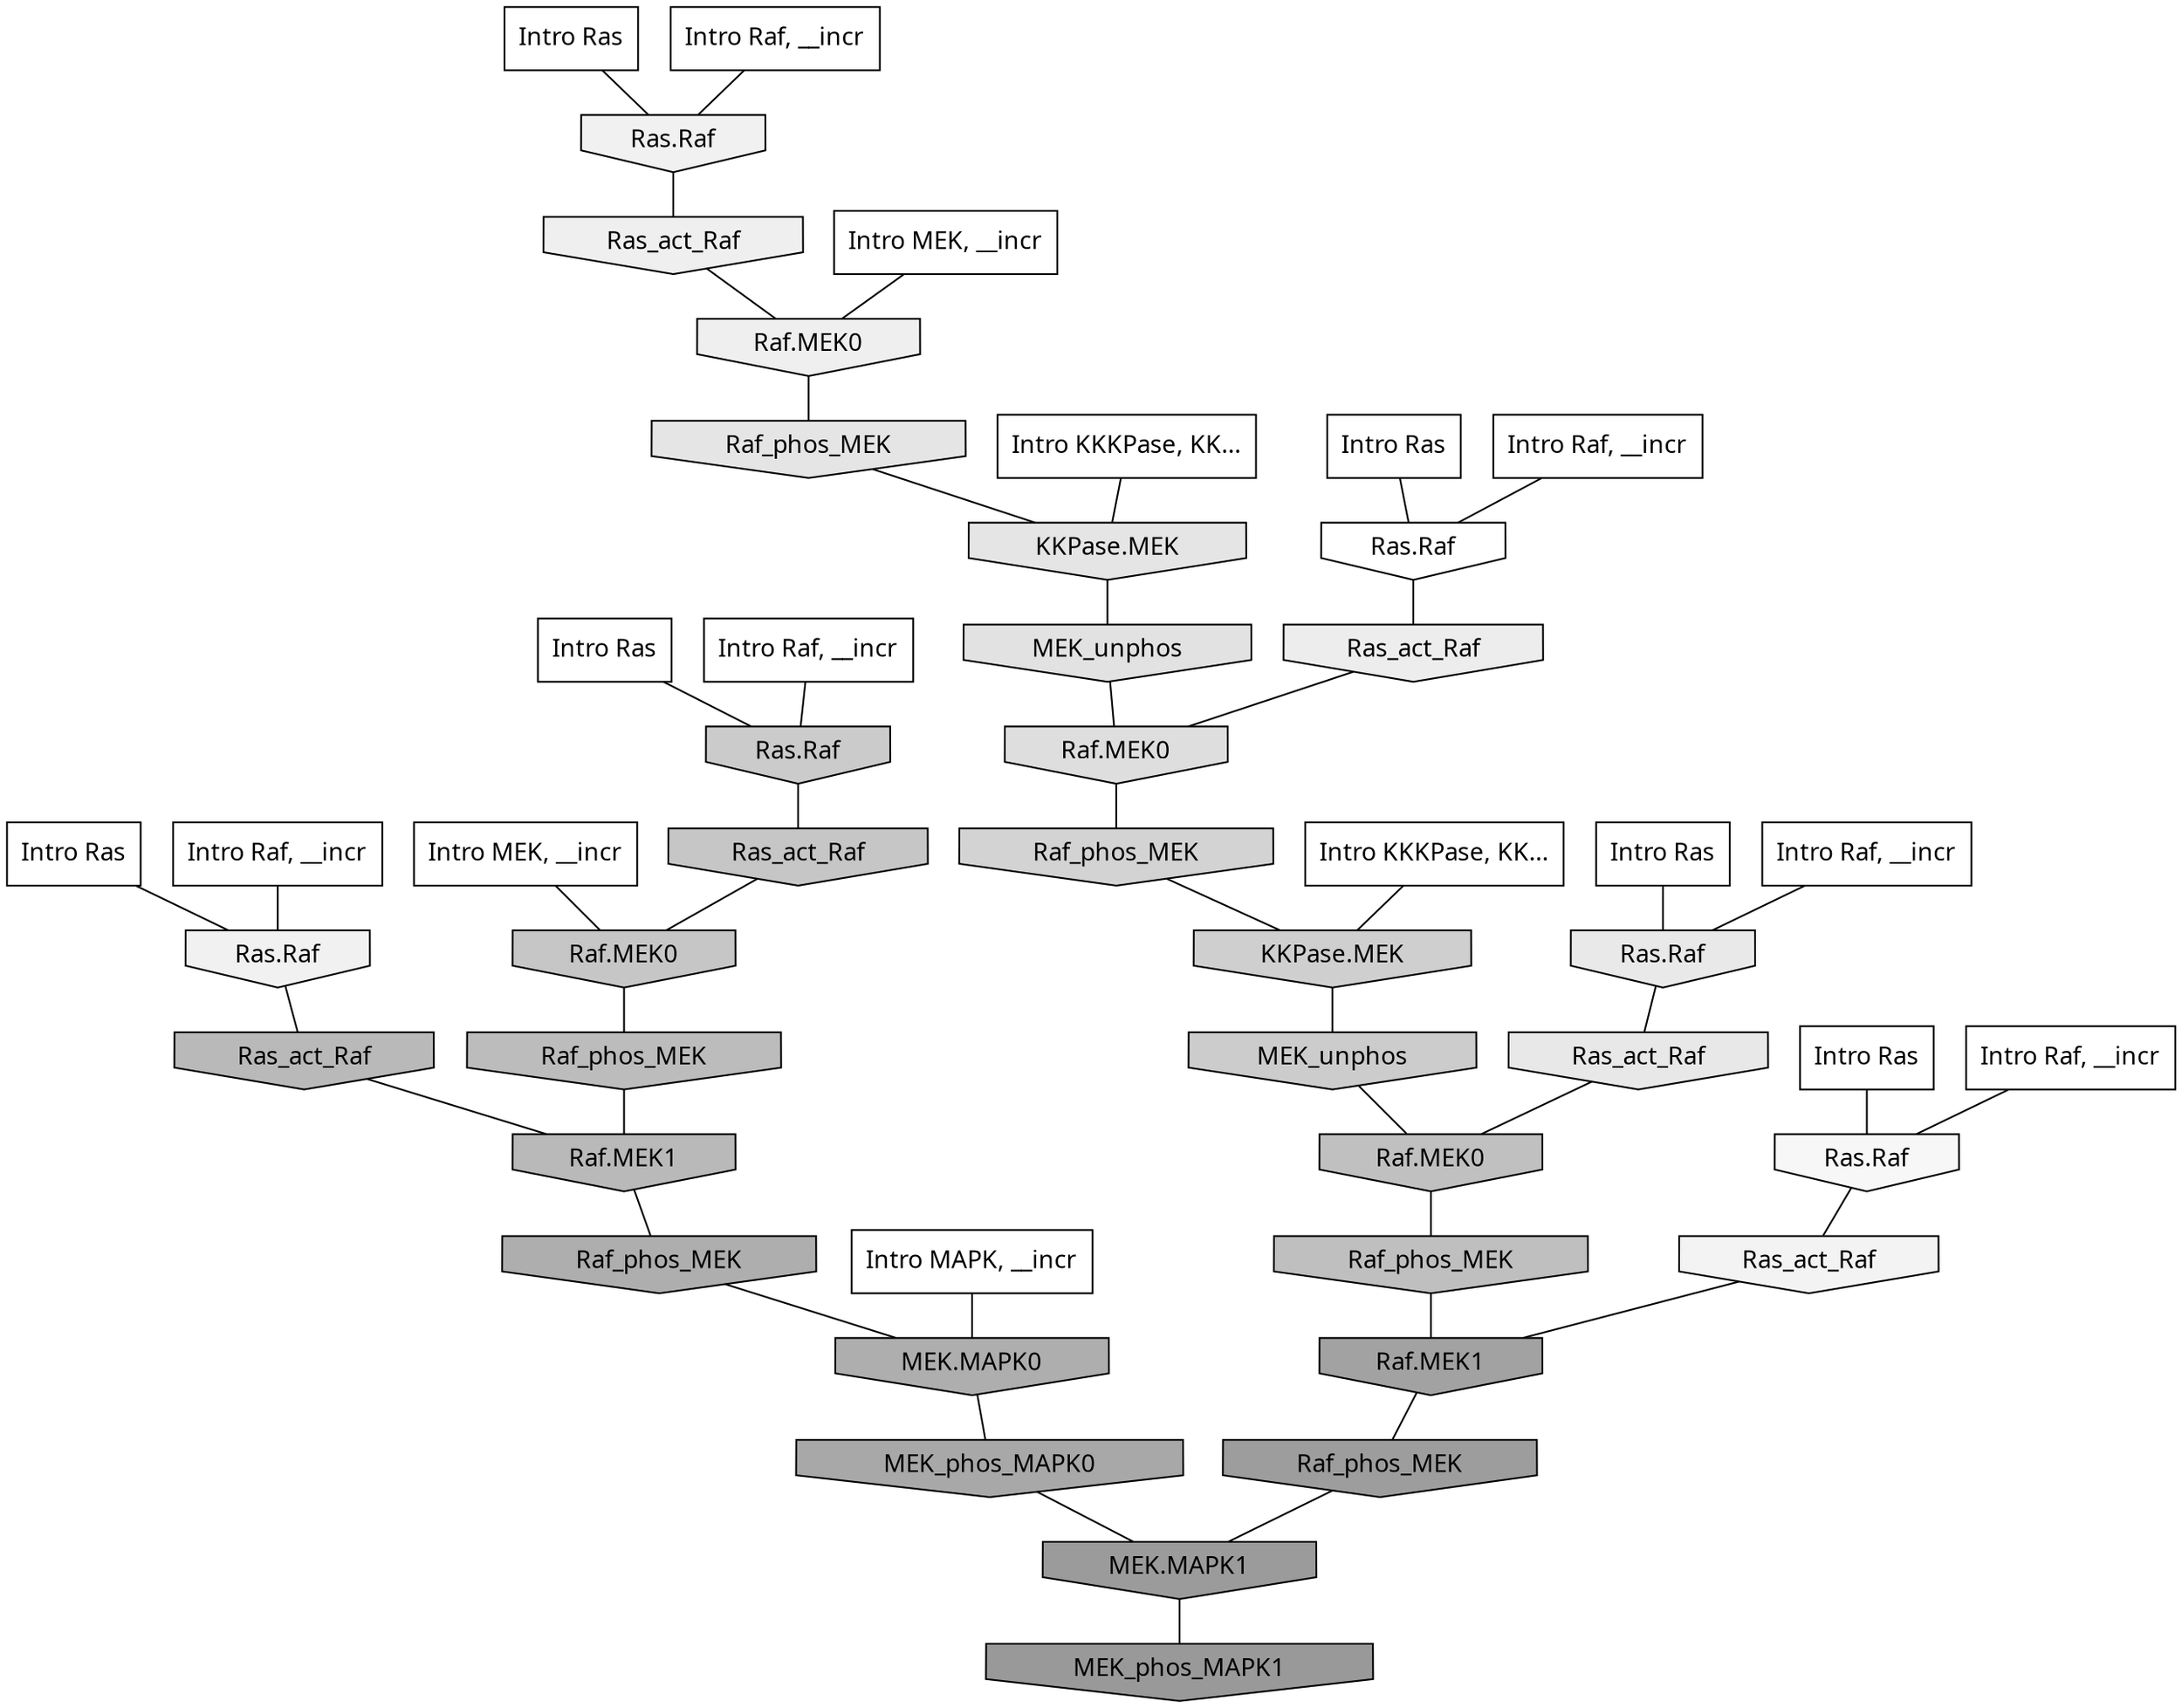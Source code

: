 digraph G{
  rankdir="TB";
  ranksep=0.30;
  node [fontname="CMU Serif"];
  edge [fontname="CMU Serif"];
  
  3 [label="Intro Ras", shape=rectangle, style=filled, fillcolor="0.000 0.000 1.000"]
  
  16 [label="Intro Ras", shape=rectangle, style=filled, fillcolor="0.000 0.000 1.000"]
  
  17 [label="Intro Ras", shape=rectangle, style=filled, fillcolor="0.000 0.000 1.000"]
  
  28 [label="Intro Ras", shape=rectangle, style=filled, fillcolor="0.000 0.000 1.000"]
  
  30 [label="Intro Ras", shape=rectangle, style=filled, fillcolor="0.000 0.000 1.000"]
  
  83 [label="Intro Ras", shape=rectangle, style=filled, fillcolor="0.000 0.000 1.000"]
  
  315 [label="Intro Raf, __incr", shape=rectangle, style=filled, fillcolor="0.000 0.000 1.000"]
  
  529 [label="Intro Raf, __incr", shape=rectangle, style=filled, fillcolor="0.000 0.000 1.000"]
  
  578 [label="Intro Raf, __incr", shape=rectangle, style=filled, fillcolor="0.000 0.000 1.000"]
  
  692 [label="Intro Raf, __incr", shape=rectangle, style=filled, fillcolor="0.000 0.000 1.000"]
  
  709 [label="Intro Raf, __incr", shape=rectangle, style=filled, fillcolor="0.000 0.000 1.000"]
  
  782 [label="Intro Raf, __incr", shape=rectangle, style=filled, fillcolor="0.000 0.000 1.000"]
  
  1340 [label="Intro MEK, __incr", shape=rectangle, style=filled, fillcolor="0.000 0.000 1.000"]
  
  1961 [label="Intro MEK, __incr", shape=rectangle, style=filled, fillcolor="0.000 0.000 1.000"]
  
  2354 [label="Intro MAPK, __incr", shape=rectangle, style=filled, fillcolor="0.000 0.000 1.000"]
  
  3104 [label="Intro KKKPase, KK...", shape=rectangle, style=filled, fillcolor="0.000 0.000 1.000"]
  
  3127 [label="Intro KKKPase, KK...", shape=rectangle, style=filled, fillcolor="0.000 0.000 1.000"]
  
  3247 [label="Ras.Raf", shape=invhouse, style=filled, fillcolor="0.000 0.000 1.000"]
  
  3511 [label="Ras.Raf", shape=invhouse, style=filled, fillcolor="0.000 0.000 0.966"]
  
  3631 [label="Ras_act_Raf", shape=invhouse, style=filled, fillcolor="0.000 0.000 0.953"]
  
  3709 [label="Ras.Raf", shape=invhouse, style=filled, fillcolor="0.000 0.000 0.944"]
  
  3748 [label="Ras.Raf", shape=invhouse, style=filled, fillcolor="0.000 0.000 0.942"]
  
  3832 [label="Ras_act_Raf", shape=invhouse, style=filled, fillcolor="0.000 0.000 0.935"]
  
  3835 [label="Raf.MEK0", shape=invhouse, style=filled, fillcolor="0.000 0.000 0.935"]
  
  3954 [label="Ras_act_Raf", shape=invhouse, style=filled, fillcolor="0.000 0.000 0.927"]
  
  4154 [label="Ras.Raf", shape=invhouse, style=filled, fillcolor="0.000 0.000 0.914"]
  
  4228 [label="Ras_act_Raf", shape=invhouse, style=filled, fillcolor="0.000 0.000 0.908"]
  
  4355 [label="Raf_phos_MEK", shape=invhouse, style=filled, fillcolor="0.000 0.000 0.898"]
  
  4386 [label="KKPase.MEK", shape=invhouse, style=filled, fillcolor="0.000 0.000 0.897"]
  
  4545 [label="MEK_unphos", shape=invhouse, style=filled, fillcolor="0.000 0.000 0.886"]
  
  4800 [label="Raf.MEK0", shape=invhouse, style=filled, fillcolor="0.000 0.000 0.871"]
  
  5523 [label="Raf_phos_MEK", shape=invhouse, style=filled, fillcolor="0.000 0.000 0.827"]
  
  5819 [label="KKPase.MEK", shape=invhouse, style=filled, fillcolor="0.000 0.000 0.811"]
  
  6049 [label="MEK_unphos", shape=invhouse, style=filled, fillcolor="0.000 0.000 0.798"]
  
  6125 [label="Ras.Raf", shape=invhouse, style=filled, fillcolor="0.000 0.000 0.794"]
  
  6572 [label="Ras_act_Raf", shape=invhouse, style=filled, fillcolor="0.000 0.000 0.774"]
  
  6575 [label="Raf.MEK0", shape=invhouse, style=filled, fillcolor="0.000 0.000 0.774"]
  
  7180 [label="Raf.MEK0", shape=invhouse, style=filled, fillcolor="0.000 0.000 0.753"]
  
  7327 [label="Raf_phos_MEK", shape=invhouse, style=filled, fillcolor="0.000 0.000 0.748"]
  
  7699 [label="Raf_phos_MEK", shape=invhouse, style=filled, fillcolor="0.000 0.000 0.735"]
  
  8046 [label="Ras_act_Raf", shape=invhouse, style=filled, fillcolor="0.000 0.000 0.724"]
  
  8050 [label="Raf.MEK1", shape=invhouse, style=filled, fillcolor="0.000 0.000 0.724"]
  
  9649 [label="Raf_phos_MEK", shape=invhouse, style=filled, fillcolor="0.000 0.000 0.681"]
  
  9653 [label="MEK.MAPK0", shape=invhouse, style=filled, fillcolor="0.000 0.000 0.681"]
  
  10586 [label="MEK_phos_MAPK0", shape=invhouse, style=filled, fillcolor="0.000 0.000 0.660"]
  
  11925 [label="Raf.MEK1", shape=invhouse, style=filled, fillcolor="0.000 0.000 0.634"]
  
  13097 [label="Raf_phos_MEK", shape=invhouse, style=filled, fillcolor="0.000 0.000 0.615"]
  
  13619 [label="MEK.MAPK1", shape=invhouse, style=filled, fillcolor="0.000 0.000 0.606"]
  
  14014 [label="MEK_phos_MAPK1", shape=invhouse, style=filled, fillcolor="0.000 0.000 0.600"]
  
  
  13619 -> 14014 [dir=none, color="0.000 0.000 0.000"] 
  13097 -> 13619 [dir=none, color="0.000 0.000 0.000"] 
  11925 -> 13097 [dir=none, color="0.000 0.000 0.000"] 
  10586 -> 13619 [dir=none, color="0.000 0.000 0.000"] 
  9653 -> 10586 [dir=none, color="0.000 0.000 0.000"] 
  9649 -> 9653 [dir=none, color="0.000 0.000 0.000"] 
  8050 -> 9649 [dir=none, color="0.000 0.000 0.000"] 
  8046 -> 8050 [dir=none, color="0.000 0.000 0.000"] 
  7699 -> 8050 [dir=none, color="0.000 0.000 0.000"] 
  7327 -> 11925 [dir=none, color="0.000 0.000 0.000"] 
  7180 -> 7327 [dir=none, color="0.000 0.000 0.000"] 
  6575 -> 7699 [dir=none, color="0.000 0.000 0.000"] 
  6572 -> 6575 [dir=none, color="0.000 0.000 0.000"] 
  6125 -> 6572 [dir=none, color="0.000 0.000 0.000"] 
  6049 -> 7180 [dir=none, color="0.000 0.000 0.000"] 
  5819 -> 6049 [dir=none, color="0.000 0.000 0.000"] 
  5523 -> 5819 [dir=none, color="0.000 0.000 0.000"] 
  4800 -> 5523 [dir=none, color="0.000 0.000 0.000"] 
  4545 -> 4800 [dir=none, color="0.000 0.000 0.000"] 
  4386 -> 4545 [dir=none, color="0.000 0.000 0.000"] 
  4355 -> 4386 [dir=none, color="0.000 0.000 0.000"] 
  4228 -> 7180 [dir=none, color="0.000 0.000 0.000"] 
  4154 -> 4228 [dir=none, color="0.000 0.000 0.000"] 
  3954 -> 4800 [dir=none, color="0.000 0.000 0.000"] 
  3835 -> 4355 [dir=none, color="0.000 0.000 0.000"] 
  3832 -> 3835 [dir=none, color="0.000 0.000 0.000"] 
  3748 -> 8046 [dir=none, color="0.000 0.000 0.000"] 
  3709 -> 3832 [dir=none, color="0.000 0.000 0.000"] 
  3631 -> 11925 [dir=none, color="0.000 0.000 0.000"] 
  3511 -> 3631 [dir=none, color="0.000 0.000 0.000"] 
  3247 -> 3954 [dir=none, color="0.000 0.000 0.000"] 
  3127 -> 5819 [dir=none, color="0.000 0.000 0.000"] 
  3104 -> 4386 [dir=none, color="0.000 0.000 0.000"] 
  2354 -> 9653 [dir=none, color="0.000 0.000 0.000"] 
  1961 -> 6575 [dir=none, color="0.000 0.000 0.000"] 
  1340 -> 3835 [dir=none, color="0.000 0.000 0.000"] 
  782 -> 3247 [dir=none, color="0.000 0.000 0.000"] 
  709 -> 4154 [dir=none, color="0.000 0.000 0.000"] 
  692 -> 3748 [dir=none, color="0.000 0.000 0.000"] 
  578 -> 3709 [dir=none, color="0.000 0.000 0.000"] 
  529 -> 6125 [dir=none, color="0.000 0.000 0.000"] 
  315 -> 3511 [dir=none, color="0.000 0.000 0.000"] 
  83 -> 3247 [dir=none, color="0.000 0.000 0.000"] 
  30 -> 4154 [dir=none, color="0.000 0.000 0.000"] 
  28 -> 3511 [dir=none, color="0.000 0.000 0.000"] 
  17 -> 3748 [dir=none, color="0.000 0.000 0.000"] 
  16 -> 6125 [dir=none, color="0.000 0.000 0.000"] 
  3 -> 3709 [dir=none, color="0.000 0.000 0.000"] 
  
  }
